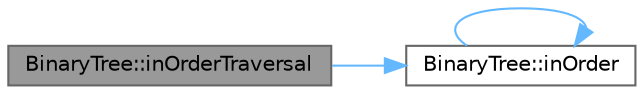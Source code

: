 digraph "BinaryTree::inOrderTraversal"
{
 // INTERACTIVE_SVG=YES
 // LATEX_PDF_SIZE
  bgcolor="transparent";
  edge [fontname=Helvetica,fontsize=10,labelfontname=Helvetica,labelfontsize=10];
  node [fontname=Helvetica,fontsize=10,shape=box,height=0.2,width=0.4];
  rankdir="LR";
  Node1 [id="Node000001",label="BinaryTree::inOrderTraversal",height=0.2,width=0.4,color="gray40", fillcolor="grey60", style="filled", fontcolor="black",tooltip=" "];
  Node1 -> Node2 [id="edge1_Node000001_Node000002",color="steelblue1",style="solid",tooltip=" "];
  Node2 [id="Node000002",label="BinaryTree::inOrder",height=0.2,width=0.4,color="grey40", fillcolor="white", style="filled",URL="$class_binary_tree.html#a139ca521e6a6445f64897f64aeb3401e",tooltip=" "];
  Node2 -> Node2 [id="edge2_Node000002_Node000002",color="steelblue1",style="solid",tooltip=" "];
}
